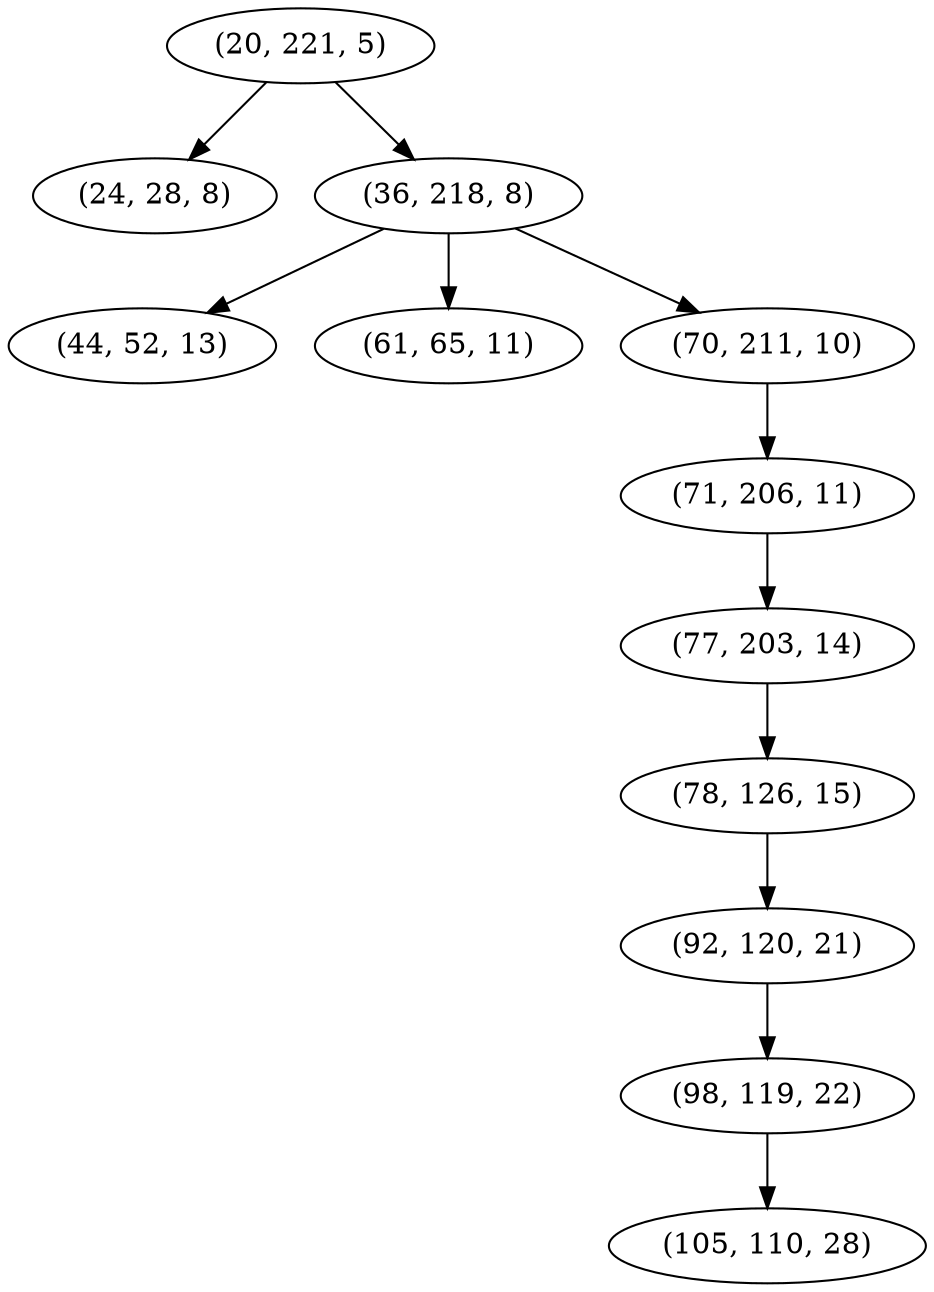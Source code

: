 digraph tree {
    "(20, 221, 5)";
    "(24, 28, 8)";
    "(36, 218, 8)";
    "(44, 52, 13)";
    "(61, 65, 11)";
    "(70, 211, 10)";
    "(71, 206, 11)";
    "(77, 203, 14)";
    "(78, 126, 15)";
    "(92, 120, 21)";
    "(98, 119, 22)";
    "(105, 110, 28)";
    "(20, 221, 5)" -> "(24, 28, 8)";
    "(20, 221, 5)" -> "(36, 218, 8)";
    "(36, 218, 8)" -> "(44, 52, 13)";
    "(36, 218, 8)" -> "(61, 65, 11)";
    "(36, 218, 8)" -> "(70, 211, 10)";
    "(70, 211, 10)" -> "(71, 206, 11)";
    "(71, 206, 11)" -> "(77, 203, 14)";
    "(77, 203, 14)" -> "(78, 126, 15)";
    "(78, 126, 15)" -> "(92, 120, 21)";
    "(92, 120, 21)" -> "(98, 119, 22)";
    "(98, 119, 22)" -> "(105, 110, 28)";
}
